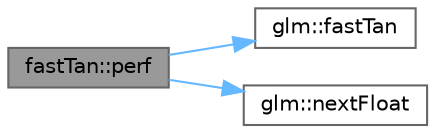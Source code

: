 digraph "fastTan::perf"
{
 // LATEX_PDF_SIZE
  bgcolor="transparent";
  edge [fontname=Helvetica,fontsize=10,labelfontname=Helvetica,labelfontsize=10];
  node [fontname=Helvetica,fontsize=10,shape=box,height=0.2,width=0.4];
  rankdir="LR";
  Node1 [id="Node000001",label="fastTan::perf",height=0.2,width=0.4,color="gray40", fillcolor="grey60", style="filled", fontcolor="black",tooltip=" "];
  Node1 -> Node2 [id="edge1_Node000001_Node000002",color="steelblue1",style="solid",tooltip=" "];
  Node2 [id="Node000002",label="glm::fastTan",height=0.2,width=0.4,color="grey40", fillcolor="white", style="filled",URL="$group__gtx__fast__trigonometry.html#gaf29b9c1101a10007b4f79ee89df27ba2",tooltip=" "];
  Node1 -> Node3 [id="edge2_Node000001_Node000003",color="steelblue1",style="solid",tooltip=" "];
  Node3 [id="Node000003",label="glm::nextFloat",height=0.2,width=0.4,color="grey40", fillcolor="white", style="filled",URL="$namespaceglm.html#a30bc0280e7cefd159867b1aa5050b94a",tooltip=" "];
}
